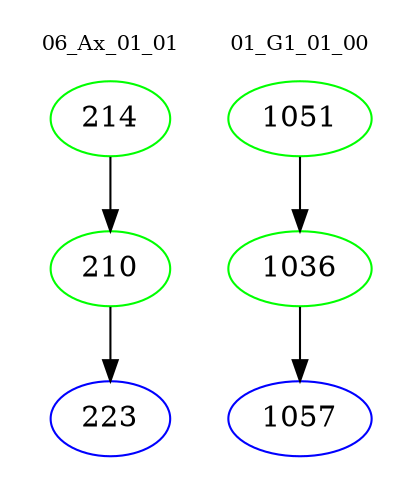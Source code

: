 digraph{
subgraph cluster_0 {
color = white
label = "06_Ax_01_01";
fontsize=10;
T0_214 [label="214", color="green"]
T0_214 -> T0_210 [color="black"]
T0_210 [label="210", color="green"]
T0_210 -> T0_223 [color="black"]
T0_223 [label="223", color="blue"]
}
subgraph cluster_1 {
color = white
label = "01_G1_01_00";
fontsize=10;
T1_1051 [label="1051", color="green"]
T1_1051 -> T1_1036 [color="black"]
T1_1036 [label="1036", color="green"]
T1_1036 -> T1_1057 [color="black"]
T1_1057 [label="1057", color="blue"]
}
}
